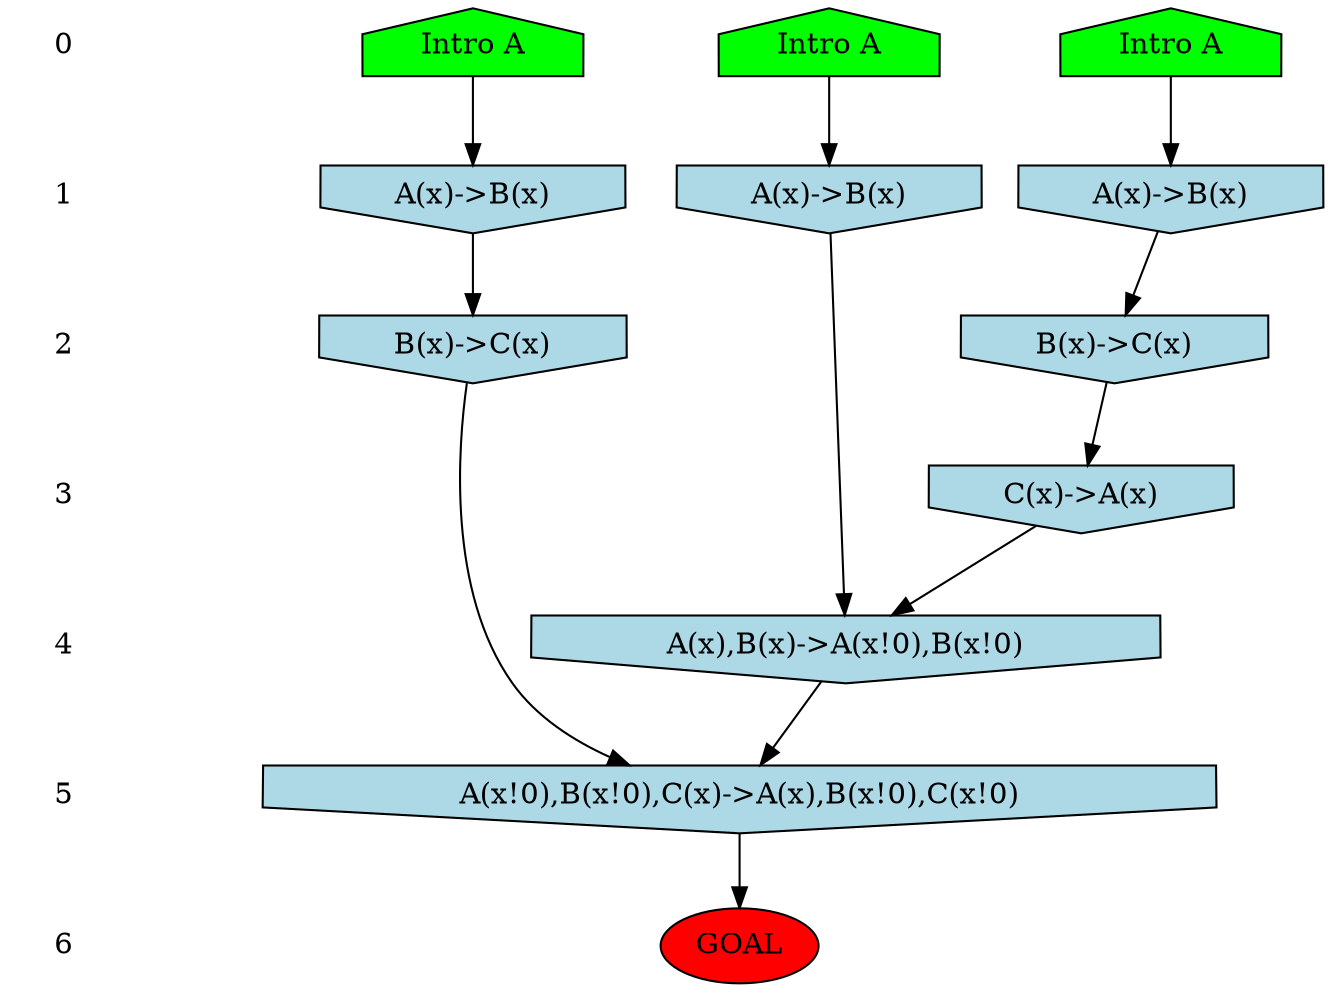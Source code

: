 /* Compression of 1 causal flows obtained in average at 1.717291E+00 t.u */
/* Compressed causal flows were: [1] */
digraph G{
 ranksep=.5 ; 
{ rank = same ; "0" [shape=plaintext] ; node_1 [label ="Intro A", shape=house, style=filled, fillcolor=green] ;
node_2 [label ="Intro A", shape=house, style=filled, fillcolor=green] ;
node_3 [label ="Intro A", shape=house, style=filled, fillcolor=green] ;
}
{ rank = same ; "1" [shape=plaintext] ; node_4 [label="A(x)->B(x)", shape=invhouse, style=filled, fillcolor = lightblue] ;
node_5 [label="A(x)->B(x)", shape=invhouse, style=filled, fillcolor = lightblue] ;
node_7 [label="A(x)->B(x)", shape=invhouse, style=filled, fillcolor = lightblue] ;
}
{ rank = same ; "2" [shape=plaintext] ; node_6 [label="B(x)->C(x)", shape=invhouse, style=filled, fillcolor = lightblue] ;
node_10 [label="B(x)->C(x)", shape=invhouse, style=filled, fillcolor = lightblue] ;
}
{ rank = same ; "3" [shape=plaintext] ; node_8 [label="C(x)->A(x)", shape=invhouse, style=filled, fillcolor = lightblue] ;
}
{ rank = same ; "4" [shape=plaintext] ; node_9 [label="A(x),B(x)->A(x!0),B(x!0)", shape=invhouse, style=filled, fillcolor = lightblue] ;
}
{ rank = same ; "5" [shape=plaintext] ; node_11 [label="A(x!0),B(x!0),C(x)->A(x),B(x!0),C(x!0)", shape=invhouse, style=filled, fillcolor = lightblue] ;
}
{ rank = same ; "6" [shape=plaintext] ; node_12 [label ="GOAL", style=filled, fillcolor=red] ;
}
"0" -> "1" [style="invis"]; 
"1" -> "2" [style="invis"]; 
"2" -> "3" [style="invis"]; 
"3" -> "4" [style="invis"]; 
"4" -> "5" [style="invis"]; 
"5" -> "6" [style="invis"]; 
node_2 -> node_4
node_3 -> node_5
node_4 -> node_6
node_1 -> node_7
node_6 -> node_8
node_5 -> node_9
node_8 -> node_9
node_7 -> node_10
node_9 -> node_11
node_10 -> node_11
node_11 -> node_12
}
/*
 Dot generation time: 0.000000
*/